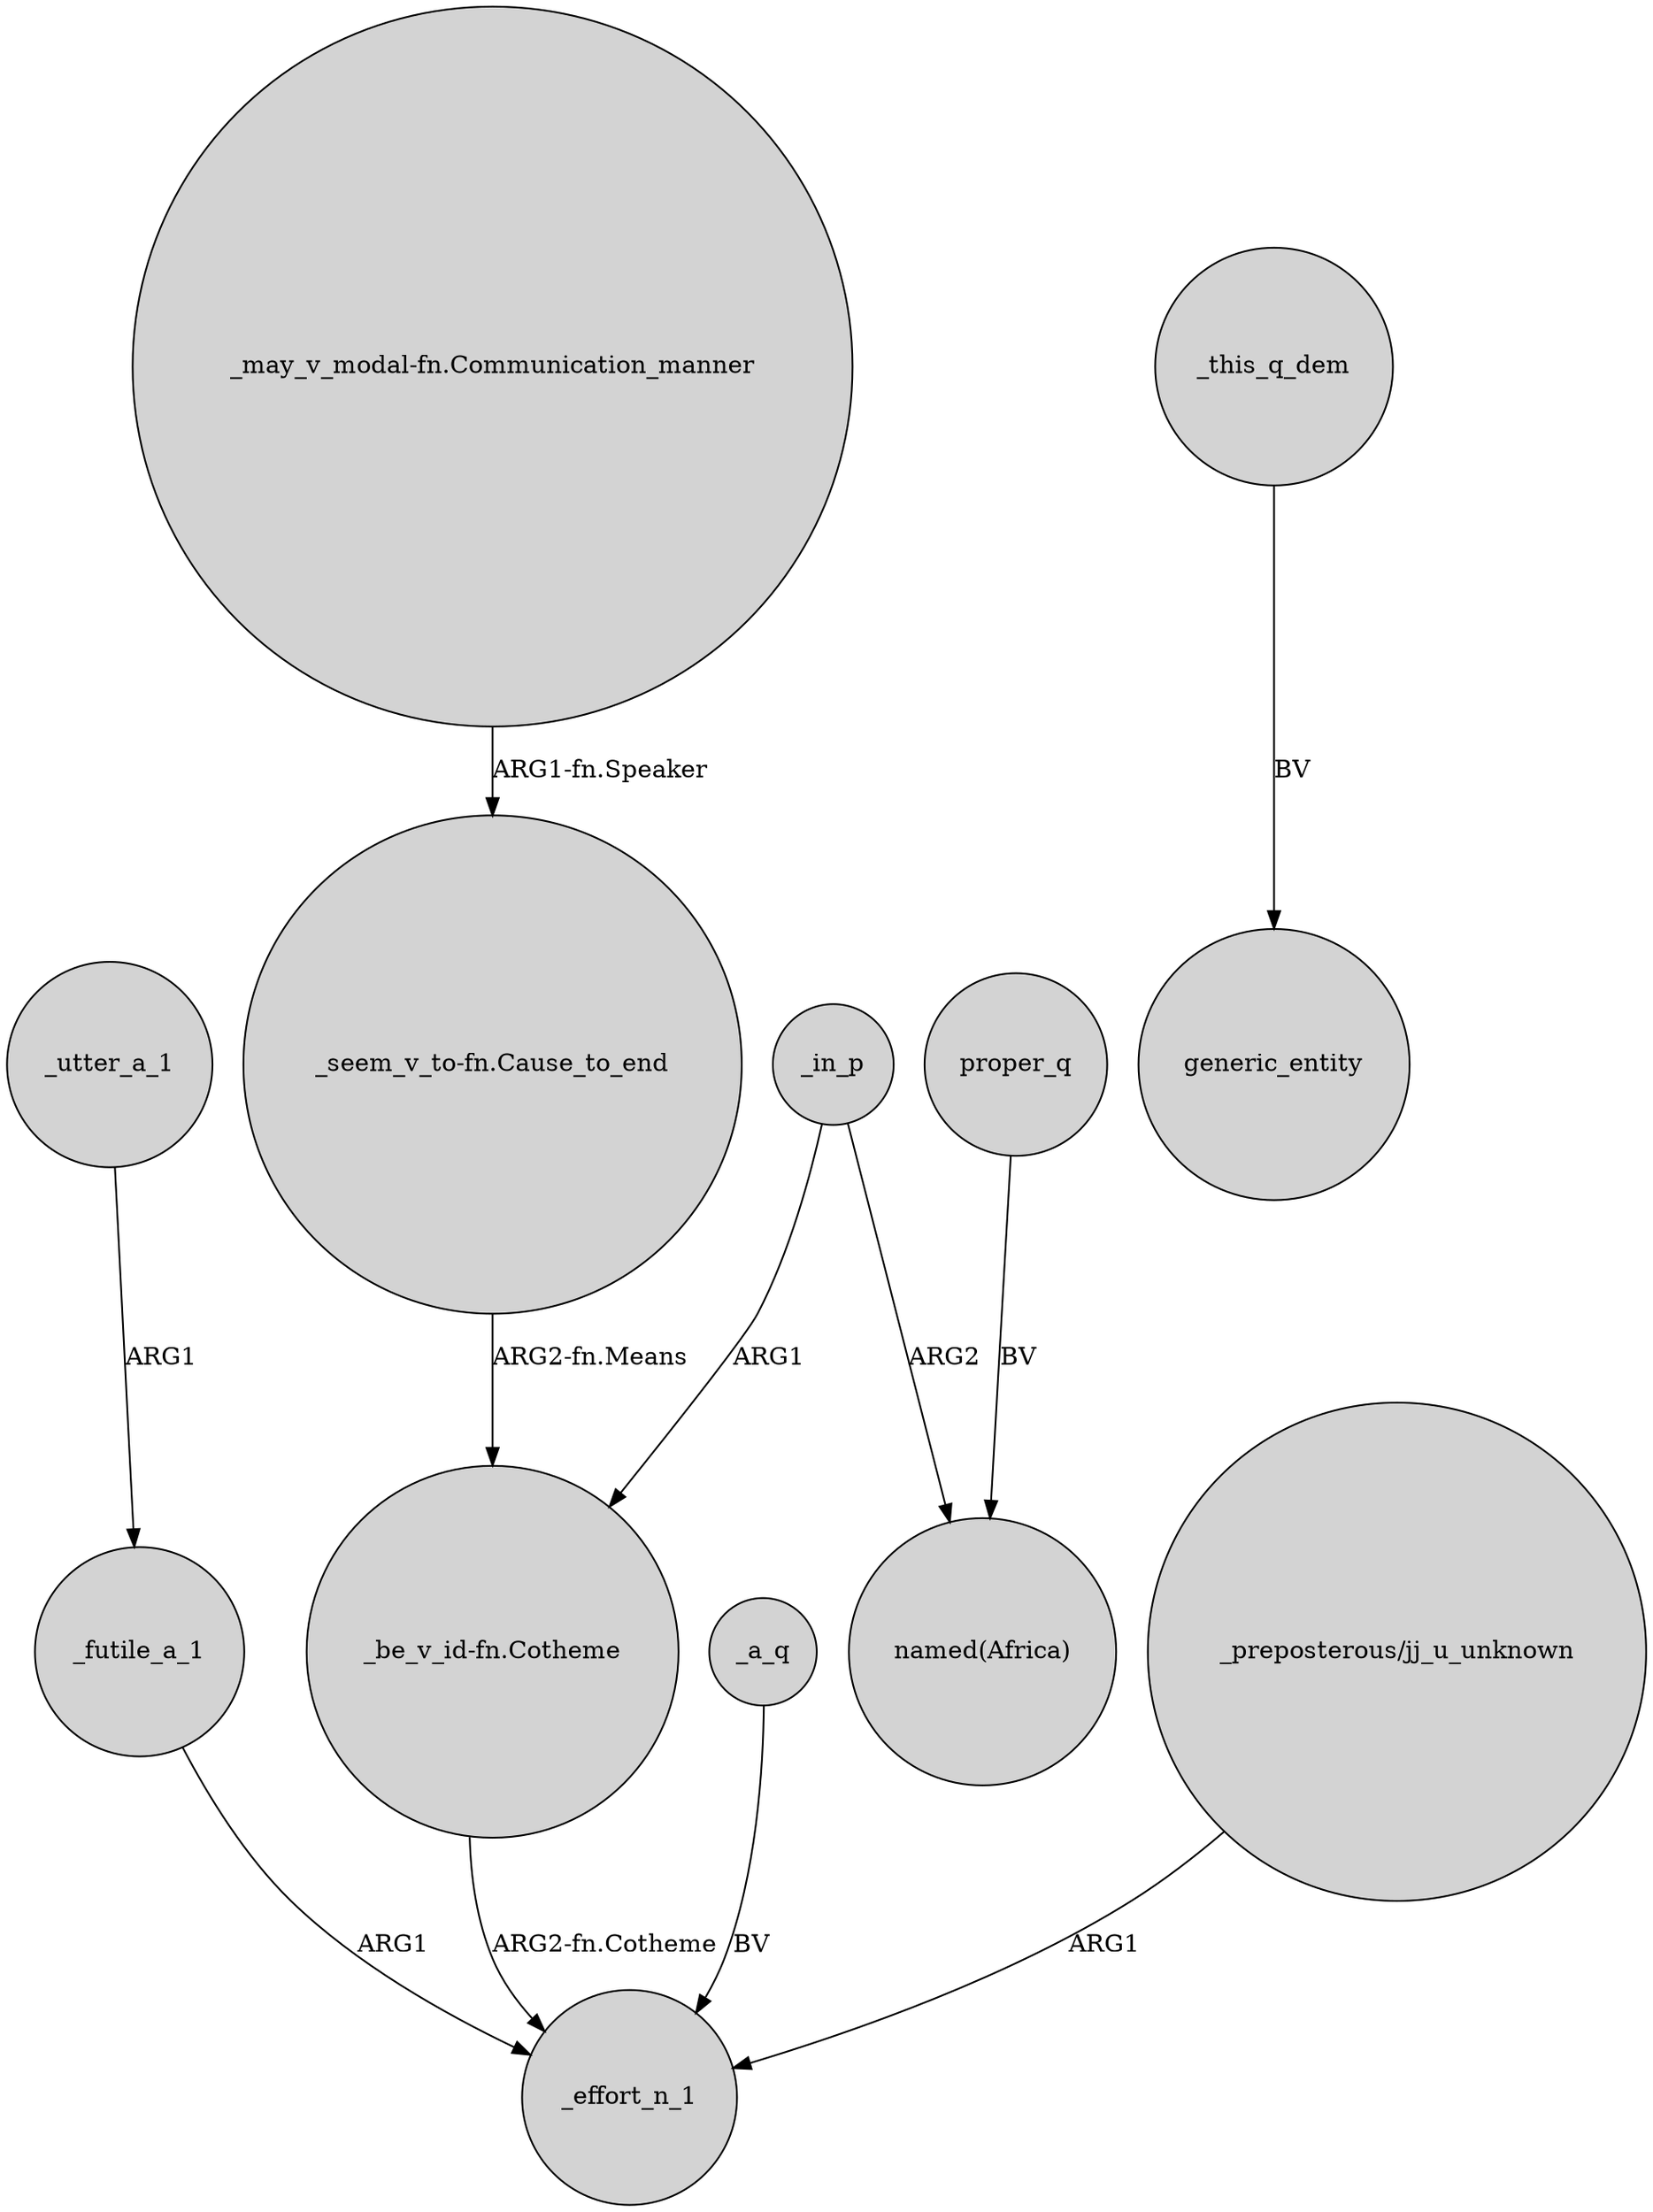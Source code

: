 digraph {
	node [shape=circle style=filled]
	_in_p -> "_be_v_id-fn.Cotheme" [label=ARG1]
	_a_q -> _effort_n_1 [label=BV]
	_futile_a_1 -> _effort_n_1 [label=ARG1]
	_utter_a_1 -> _futile_a_1 [label=ARG1]
	"_preposterous/jj_u_unknown" -> _effort_n_1 [label=ARG1]
	proper_q -> "named(Africa)" [label=BV]
	"_seem_v_to-fn.Cause_to_end" -> "_be_v_id-fn.Cotheme" [label="ARG2-fn.Means"]
	_in_p -> "named(Africa)" [label=ARG2]
	"_be_v_id-fn.Cotheme" -> _effort_n_1 [label="ARG2-fn.Cotheme"]
	"_may_v_modal-fn.Communication_manner" -> "_seem_v_to-fn.Cause_to_end" [label="ARG1-fn.Speaker"]
	_this_q_dem -> generic_entity [label=BV]
}
